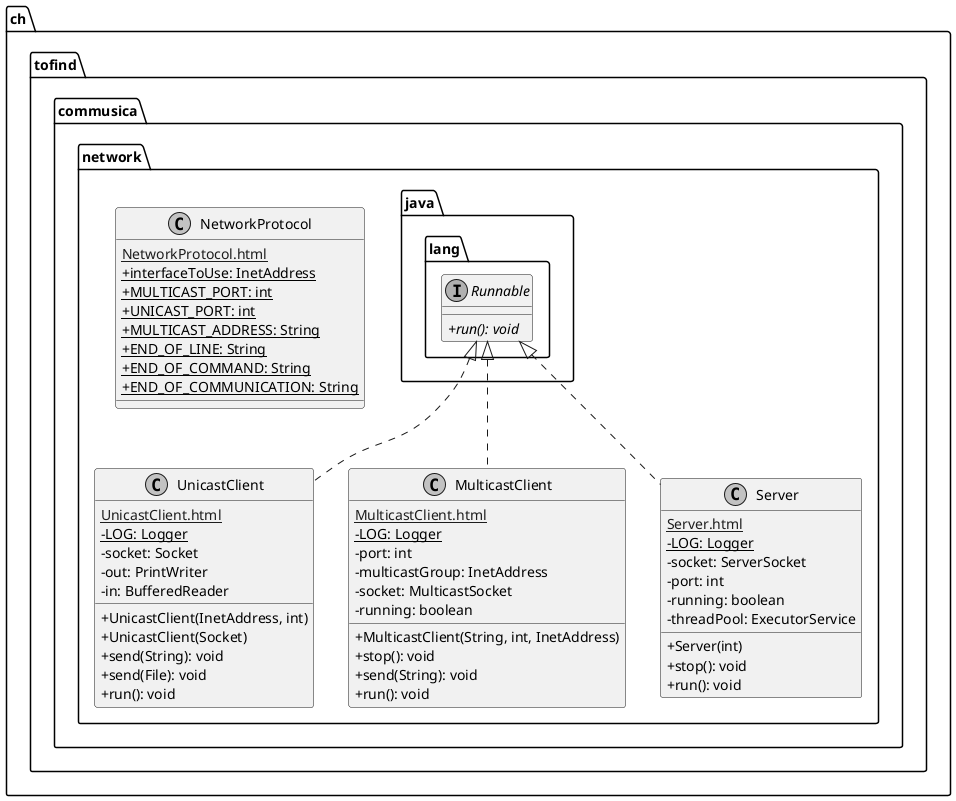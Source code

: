 @startuml

    skinparam monochrome true
    skinparam classAttributeIconSize 0

    namespace ch.tofind.commusica.network {

        class UnicastClient {
            [[UnicastClient.html]]
            {static} -LOG: Logger
            -socket: Socket
            -out: PrintWriter
            -in: BufferedReader
            +UnicastClient(InetAddress, int)
            +UnicastClient(Socket)
            +send(String): void
            +send(File): void
            +run(): void
        }

        class MulticastClient {
            [[MulticastClient.html]]
            {static} -LOG: Logger
            -port: int
            -multicastGroup: InetAddress
            -socket: MulticastSocket
            -running: boolean
            +MulticastClient(String, int, InetAddress)
            +stop(): void
            +send(String): void
            +run(): void
        }

        class Server {
            [[Server.html]]
            {static} -LOG: Logger
            -socket: ServerSocket
            -port: int
            -running: boolean
            -threadPool: ExecutorService
            +Server(int)
            +stop(): void
            +run(): void
        }

        class NetworkProtocol {
            [[NetworkProtocol.html]]
            {static} +interfaceToUse: InetAddress
            {static} +MULTICAST_PORT: int
            {static} +UNICAST_PORT: int
            {static} +MULTICAST_ADDRESS: String
            {static} +END_OF_LINE: String
            {static} +END_OF_COMMAND: String
            {static} +END_OF_COMMUNICATION: String
        }

        interface java.lang.Runnable {
            {abstract} +run(): void
        }
        java.lang.Runnable <|.. UnicastClient

        java.lang.Runnable <|.. MulticastClient

        java.lang.Runnable <|.. Server

    }

@enduml
